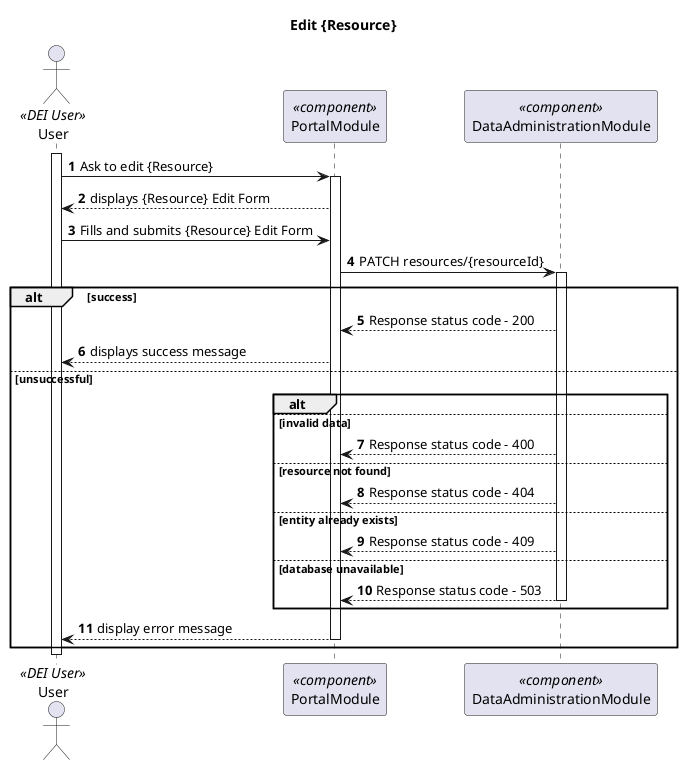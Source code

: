 @startuml Process View - Level 2

autonumber
skinparam packageStyle rect

title Edit {Resource}

actor "User" as U <<DEI User>>
participant "PortalModule" as RPM <<component>>
participant "DataAdministrationModule" as DAM <<component>>

activate U

U -> RPM:  Ask to edit {Resource}
activate RPM

U <-- RPM: displays {Resource} Edit Form

U -> RPM:  Fills and submits {Resource} Edit Form

RPM -> DAM: PATCH resources/{resourceId}

activate DAM
alt success
RPM <-- DAM: Response status code - 200

U <-- RPM: displays success message

else unsuccessful
alt
else invalid data
 RPM <-- DAM: Response status code - 400
else resource not found
 RPM <-- DAM: Response status code - 404
else entity already exists
 RPM <-- DAM: Response status code - 409
else database unavailable
 RPM <-- DAM: Response status code - 503
 deactivate DAM
end
 U <-- RPM: display error message
deactivate RPM
end

deactivate U

@enduml